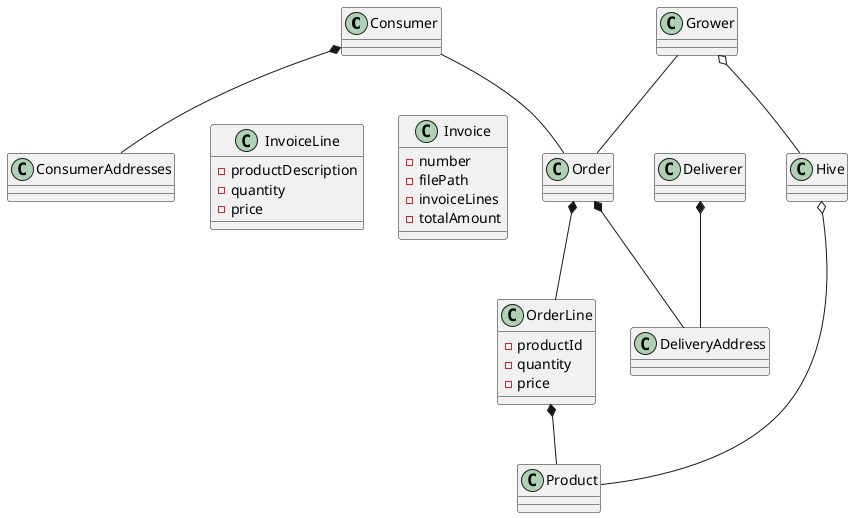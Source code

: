 @startuml
class Consumer
class ConsumerAddresses

class Grower
class Hive
class Deliverer


class DeliveryAddress

Together {
class Order
class OrderLine {
    - productId
    - quantity
    - price
}
class Product
class Invoice {
    - number
    - filePath
    - invoiceLines
    - totalAmount
}

class InvoiceLine {
    - productDescription
    - quantity
    - price
}

}

Together {
class DeliveryAddress
class Deliverer
}

Consumer *-- ConsumerAddresses
Grower o-- Hive

Order *-- OrderLine

Hive o-- Product

OrderLine *-- Product

Consumer -- Order

Grower -- Order

Order *-- DeliveryAddress

Deliverer *-- DeliveryAddress




@enduml